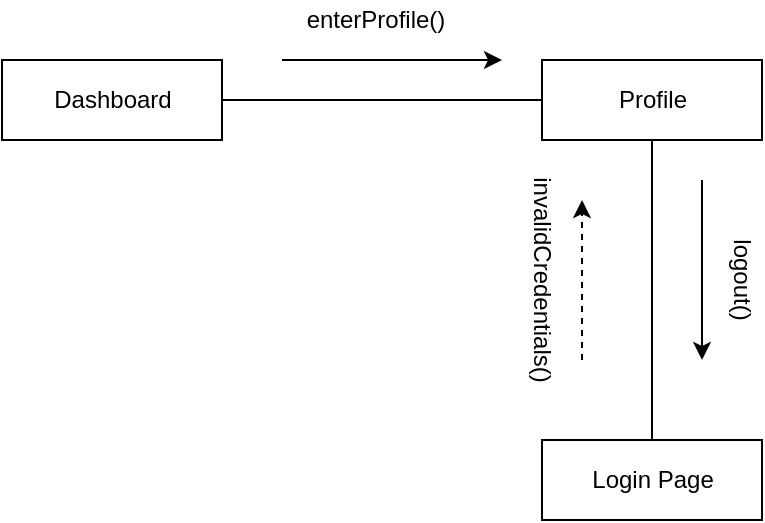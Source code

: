 <mxfile version="13.1.0" type="github"><diagram id="7_E1EUjlOfHHX8UmyI1F" name="Page-1"><mxGraphModel dx="1038" dy="548" grid="1" gridSize="10" guides="1" tooltips="1" connect="1" arrows="1" fold="1" page="1" pageScale="1" pageWidth="827" pageHeight="1169" math="0" shadow="0"><root><mxCell id="0"/><mxCell id="1" parent="0"/><mxCell id="IENwCuMQTsKLWMgtgil7-2" value="Dashboard" style="html=1;" vertex="1" parent="1"><mxGeometry x="250" y="80" width="110" height="40" as="geometry"/></mxCell><mxCell id="IENwCuMQTsKLWMgtgil7-4" value="Profile" style="html=1;" vertex="1" parent="1"><mxGeometry x="520" y="80" width="110" height="40" as="geometry"/></mxCell><mxCell id="IENwCuMQTsKLWMgtgil7-5" value="" style="endArrow=none;html=1;exitX=1;exitY=0.5;exitDx=0;exitDy=0;entryX=0;entryY=0.5;entryDx=0;entryDy=0;" edge="1" parent="1" source="IENwCuMQTsKLWMgtgil7-2" target="IENwCuMQTsKLWMgtgil7-4"><mxGeometry width="50" height="50" relative="1" as="geometry"><mxPoint x="390" y="300" as="sourcePoint"/><mxPoint x="440" y="250" as="targetPoint"/></mxGeometry></mxCell><mxCell id="IENwCuMQTsKLWMgtgil7-6" value="Login Page" style="html=1;" vertex="1" parent="1"><mxGeometry x="520" y="270" width="110" height="40" as="geometry"/></mxCell><mxCell id="IENwCuMQTsKLWMgtgil7-7" value="" style="endArrow=none;html=1;entryX=0.5;entryY=1;entryDx=0;entryDy=0;exitX=0.5;exitY=0;exitDx=0;exitDy=0;" edge="1" parent="1" source="IENwCuMQTsKLWMgtgil7-6" target="IENwCuMQTsKLWMgtgil7-4"><mxGeometry width="50" height="50" relative="1" as="geometry"><mxPoint x="575" y="170" as="sourcePoint"/><mxPoint x="530" y="110" as="targetPoint"/></mxGeometry></mxCell><mxCell id="IENwCuMQTsKLWMgtgil7-8" value="" style="endArrow=classic;html=1;" edge="1" parent="1"><mxGeometry width="50" height="50" relative="1" as="geometry"><mxPoint x="600" y="140" as="sourcePoint"/><mxPoint x="600" y="230" as="targetPoint"/></mxGeometry></mxCell><mxCell id="IENwCuMQTsKLWMgtgil7-9" value="" style="endArrow=classic;html=1;" edge="1" parent="1"><mxGeometry width="50" height="50" relative="1" as="geometry"><mxPoint x="390" y="80" as="sourcePoint"/><mxPoint x="500" y="80" as="targetPoint"/></mxGeometry></mxCell><mxCell id="IENwCuMQTsKLWMgtgil7-10" value="enterProfile()" style="text;html=1;strokeColor=none;fillColor=none;align=center;verticalAlign=middle;whiteSpace=wrap;rounded=0;" vertex="1" parent="1"><mxGeometry x="394" y="50" width="86" height="20" as="geometry"/></mxCell><mxCell id="IENwCuMQTsKLWMgtgil7-11" value="logout()" style="text;html=1;strokeColor=none;fillColor=none;align=center;verticalAlign=middle;whiteSpace=wrap;rounded=0;rotation=90;" vertex="1" parent="1"><mxGeometry x="590" y="180" width="60" height="20" as="geometry"/></mxCell><mxCell id="IENwCuMQTsKLWMgtgil7-12" value="invalidCredentials()" style="text;html=1;strokeColor=none;fillColor=none;align=center;verticalAlign=middle;whiteSpace=wrap;rounded=0;rotation=90;" vertex="1" parent="1"><mxGeometry x="490" y="180" width="60" height="20" as="geometry"/></mxCell><mxCell id="IENwCuMQTsKLWMgtgil7-13" value="" style="endArrow=classic;html=1;dashed=1;" edge="1" parent="1"><mxGeometry width="50" height="50" relative="1" as="geometry"><mxPoint x="540" y="230" as="sourcePoint"/><mxPoint x="540" y="150" as="targetPoint"/></mxGeometry></mxCell></root></mxGraphModel></diagram></mxfile>